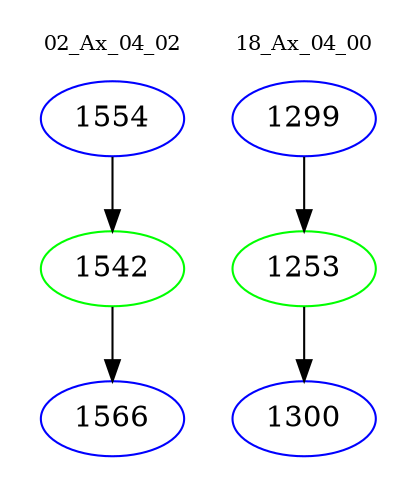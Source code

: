 digraph{
subgraph cluster_0 {
color = white
label = "02_Ax_04_02";
fontsize=10;
T0_1554 [label="1554", color="blue"]
T0_1554 -> T0_1542 [color="black"]
T0_1542 [label="1542", color="green"]
T0_1542 -> T0_1566 [color="black"]
T0_1566 [label="1566", color="blue"]
}
subgraph cluster_1 {
color = white
label = "18_Ax_04_00";
fontsize=10;
T1_1299 [label="1299", color="blue"]
T1_1299 -> T1_1253 [color="black"]
T1_1253 [label="1253", color="green"]
T1_1253 -> T1_1300 [color="black"]
T1_1300 [label="1300", color="blue"]
}
}
